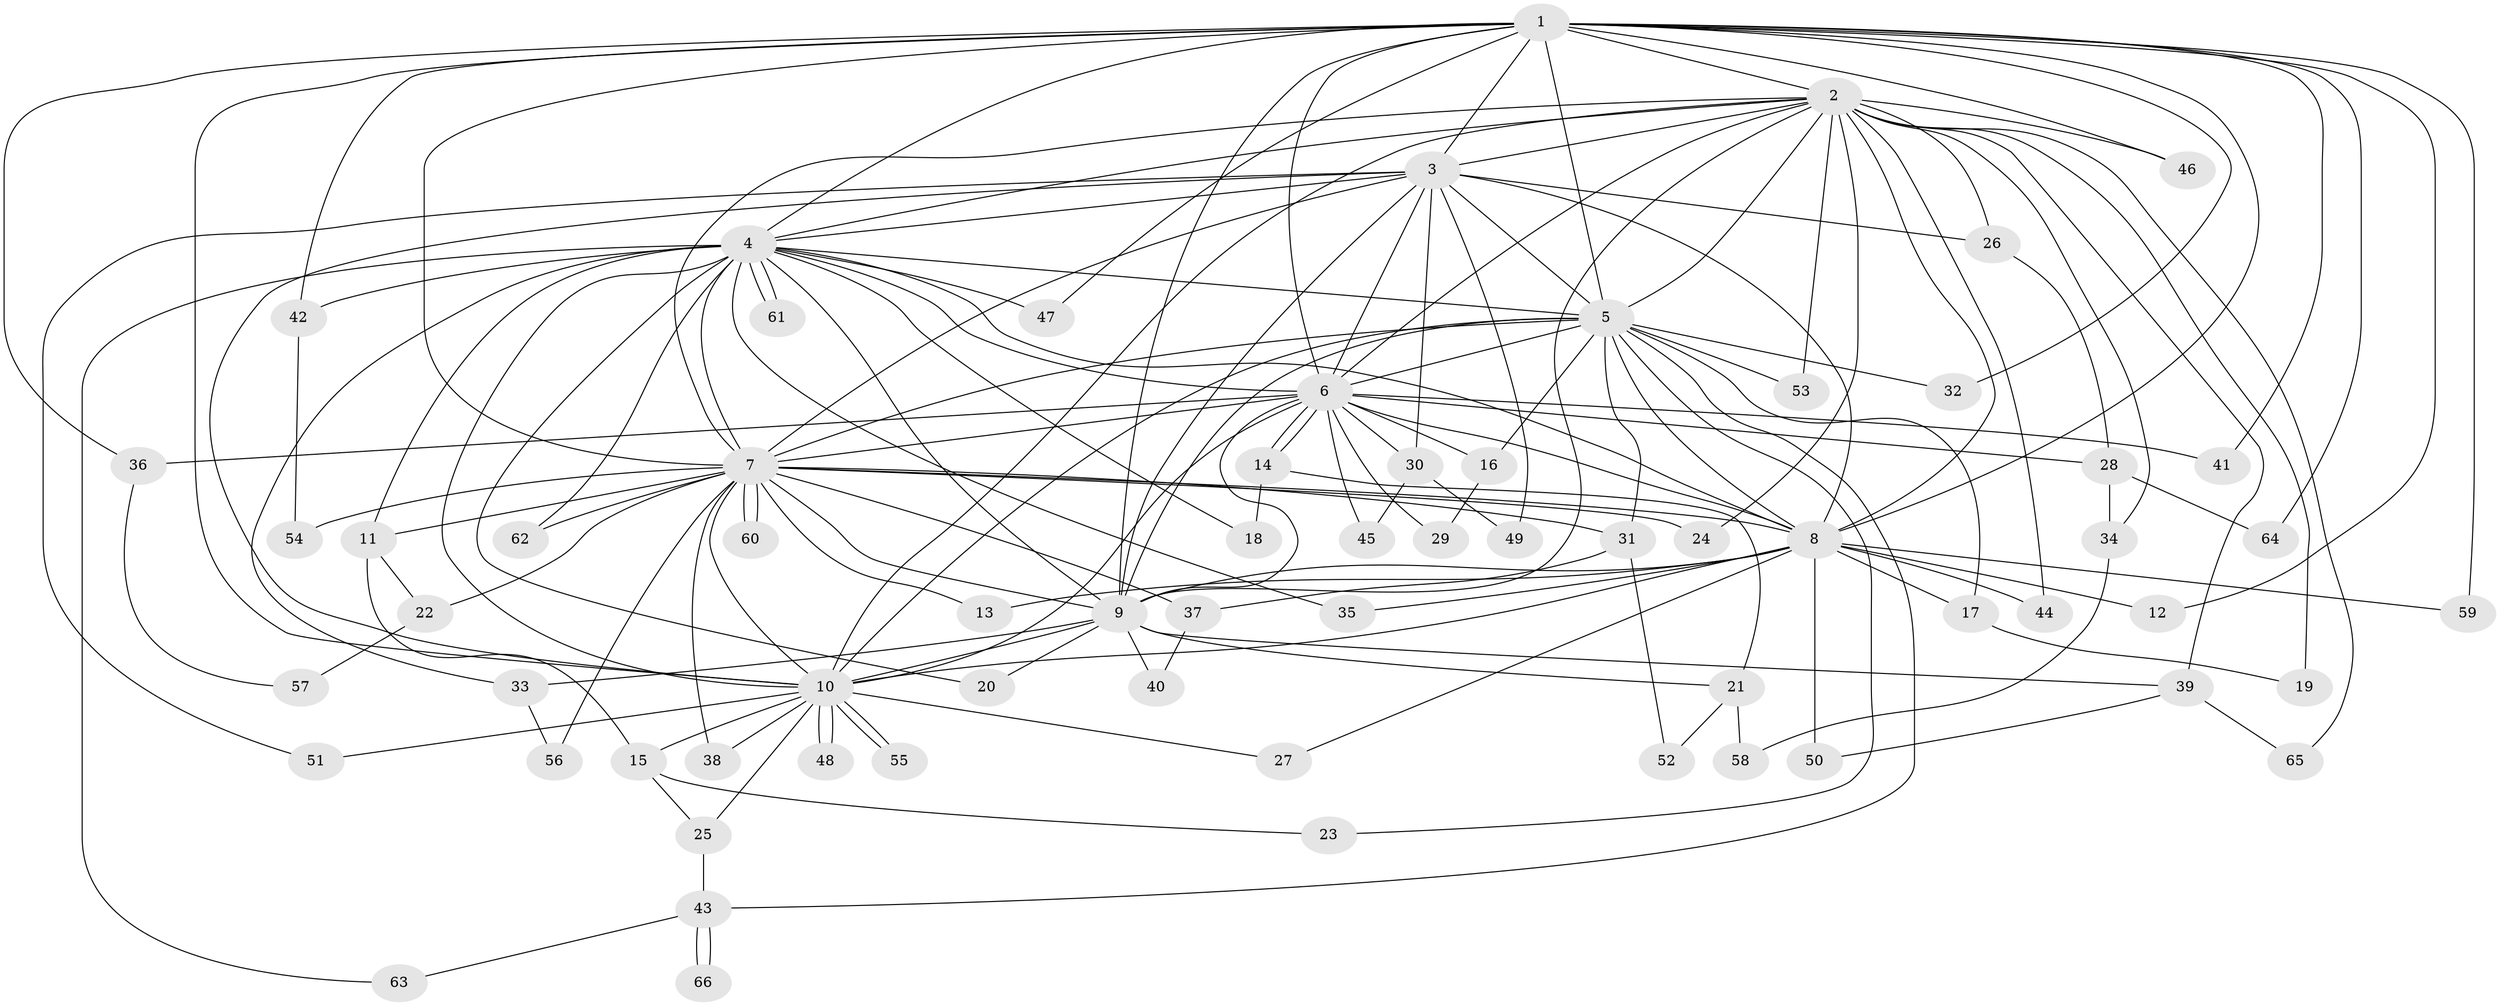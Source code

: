 // Generated by graph-tools (version 1.1) at 2025/01/03/09/25 03:01:24]
// undirected, 66 vertices, 157 edges
graph export_dot {
graph [start="1"]
  node [color=gray90,style=filled];
  1;
  2;
  3;
  4;
  5;
  6;
  7;
  8;
  9;
  10;
  11;
  12;
  13;
  14;
  15;
  16;
  17;
  18;
  19;
  20;
  21;
  22;
  23;
  24;
  25;
  26;
  27;
  28;
  29;
  30;
  31;
  32;
  33;
  34;
  35;
  36;
  37;
  38;
  39;
  40;
  41;
  42;
  43;
  44;
  45;
  46;
  47;
  48;
  49;
  50;
  51;
  52;
  53;
  54;
  55;
  56;
  57;
  58;
  59;
  60;
  61;
  62;
  63;
  64;
  65;
  66;
  1 -- 2;
  1 -- 3;
  1 -- 4;
  1 -- 5;
  1 -- 6;
  1 -- 7;
  1 -- 8;
  1 -- 9;
  1 -- 10;
  1 -- 12;
  1 -- 32;
  1 -- 36;
  1 -- 41;
  1 -- 42;
  1 -- 46;
  1 -- 47;
  1 -- 59;
  1 -- 64;
  2 -- 3;
  2 -- 4;
  2 -- 5;
  2 -- 6;
  2 -- 7;
  2 -- 8;
  2 -- 9;
  2 -- 10;
  2 -- 19;
  2 -- 24;
  2 -- 26;
  2 -- 34;
  2 -- 39;
  2 -- 44;
  2 -- 46;
  2 -- 53;
  2 -- 65;
  3 -- 4;
  3 -- 5;
  3 -- 6;
  3 -- 7;
  3 -- 8;
  3 -- 9;
  3 -- 10;
  3 -- 26;
  3 -- 30;
  3 -- 49;
  3 -- 51;
  4 -- 5;
  4 -- 6;
  4 -- 7;
  4 -- 8;
  4 -- 9;
  4 -- 10;
  4 -- 11;
  4 -- 18;
  4 -- 20;
  4 -- 33;
  4 -- 35;
  4 -- 42;
  4 -- 47;
  4 -- 61;
  4 -- 61;
  4 -- 62;
  4 -- 63;
  5 -- 6;
  5 -- 7;
  5 -- 8;
  5 -- 9;
  5 -- 10;
  5 -- 16;
  5 -- 17;
  5 -- 23;
  5 -- 31;
  5 -- 32;
  5 -- 43;
  5 -- 53;
  6 -- 7;
  6 -- 8;
  6 -- 9;
  6 -- 10;
  6 -- 14;
  6 -- 14;
  6 -- 16;
  6 -- 28;
  6 -- 29;
  6 -- 30;
  6 -- 36;
  6 -- 41;
  6 -- 45;
  7 -- 8;
  7 -- 9;
  7 -- 10;
  7 -- 11;
  7 -- 13;
  7 -- 22;
  7 -- 24;
  7 -- 31;
  7 -- 37;
  7 -- 38;
  7 -- 54;
  7 -- 56;
  7 -- 60;
  7 -- 60;
  7 -- 62;
  8 -- 9;
  8 -- 10;
  8 -- 12;
  8 -- 13;
  8 -- 17;
  8 -- 27;
  8 -- 35;
  8 -- 44;
  8 -- 50;
  8 -- 59;
  9 -- 10;
  9 -- 20;
  9 -- 21;
  9 -- 33;
  9 -- 39;
  9 -- 40;
  10 -- 15;
  10 -- 25;
  10 -- 27;
  10 -- 38;
  10 -- 48;
  10 -- 48;
  10 -- 51;
  10 -- 55;
  10 -- 55;
  11 -- 15;
  11 -- 22;
  14 -- 18;
  14 -- 21;
  15 -- 23;
  15 -- 25;
  16 -- 29;
  17 -- 19;
  21 -- 52;
  21 -- 58;
  22 -- 57;
  25 -- 43;
  26 -- 28;
  28 -- 34;
  28 -- 64;
  30 -- 45;
  30 -- 49;
  31 -- 37;
  31 -- 52;
  33 -- 56;
  34 -- 58;
  36 -- 57;
  37 -- 40;
  39 -- 50;
  39 -- 65;
  42 -- 54;
  43 -- 63;
  43 -- 66;
  43 -- 66;
}
